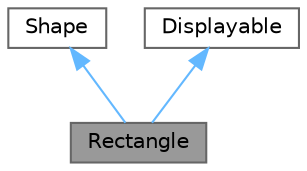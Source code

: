 digraph "Rectangle"
{
 // LATEX_PDF_SIZE
  bgcolor="transparent";
  edge [fontname=Helvetica,fontsize=10,labelfontname=Helvetica,labelfontsize=10];
  node [fontname=Helvetica,fontsize=10,shape=box,height=0.2,width=0.4];
  Node1 [id="Node000001",label="Rectangle",height=0.2,width=0.4,color="gray40", fillcolor="grey60", style="filled", fontcolor="black",tooltip="Rectangle Class defining the Rectangle attributes and behaviours."];
  Node2 -> Node1 [id="edge3_Node000001_Node000002",dir="back",color="steelblue1",style="solid",tooltip=" "];
  Node2 [id="Node000002",label="Shape",height=0.2,width=0.4,color="gray40", fillcolor="white", style="filled",URL="$class_shape.html",tooltip="Shape Abstract Class."];
  Node3 -> Node1 [id="edge4_Node000001_Node000003",dir="back",color="steelblue1",style="solid",tooltip=" "];
  Node3 [id="Node000003",label="Displayable",height=0.2,width=0.4,color="gray40", fillcolor="white", style="filled",URL="$class_displayable.html",tooltip="Displayable Abstract Class."];
}
